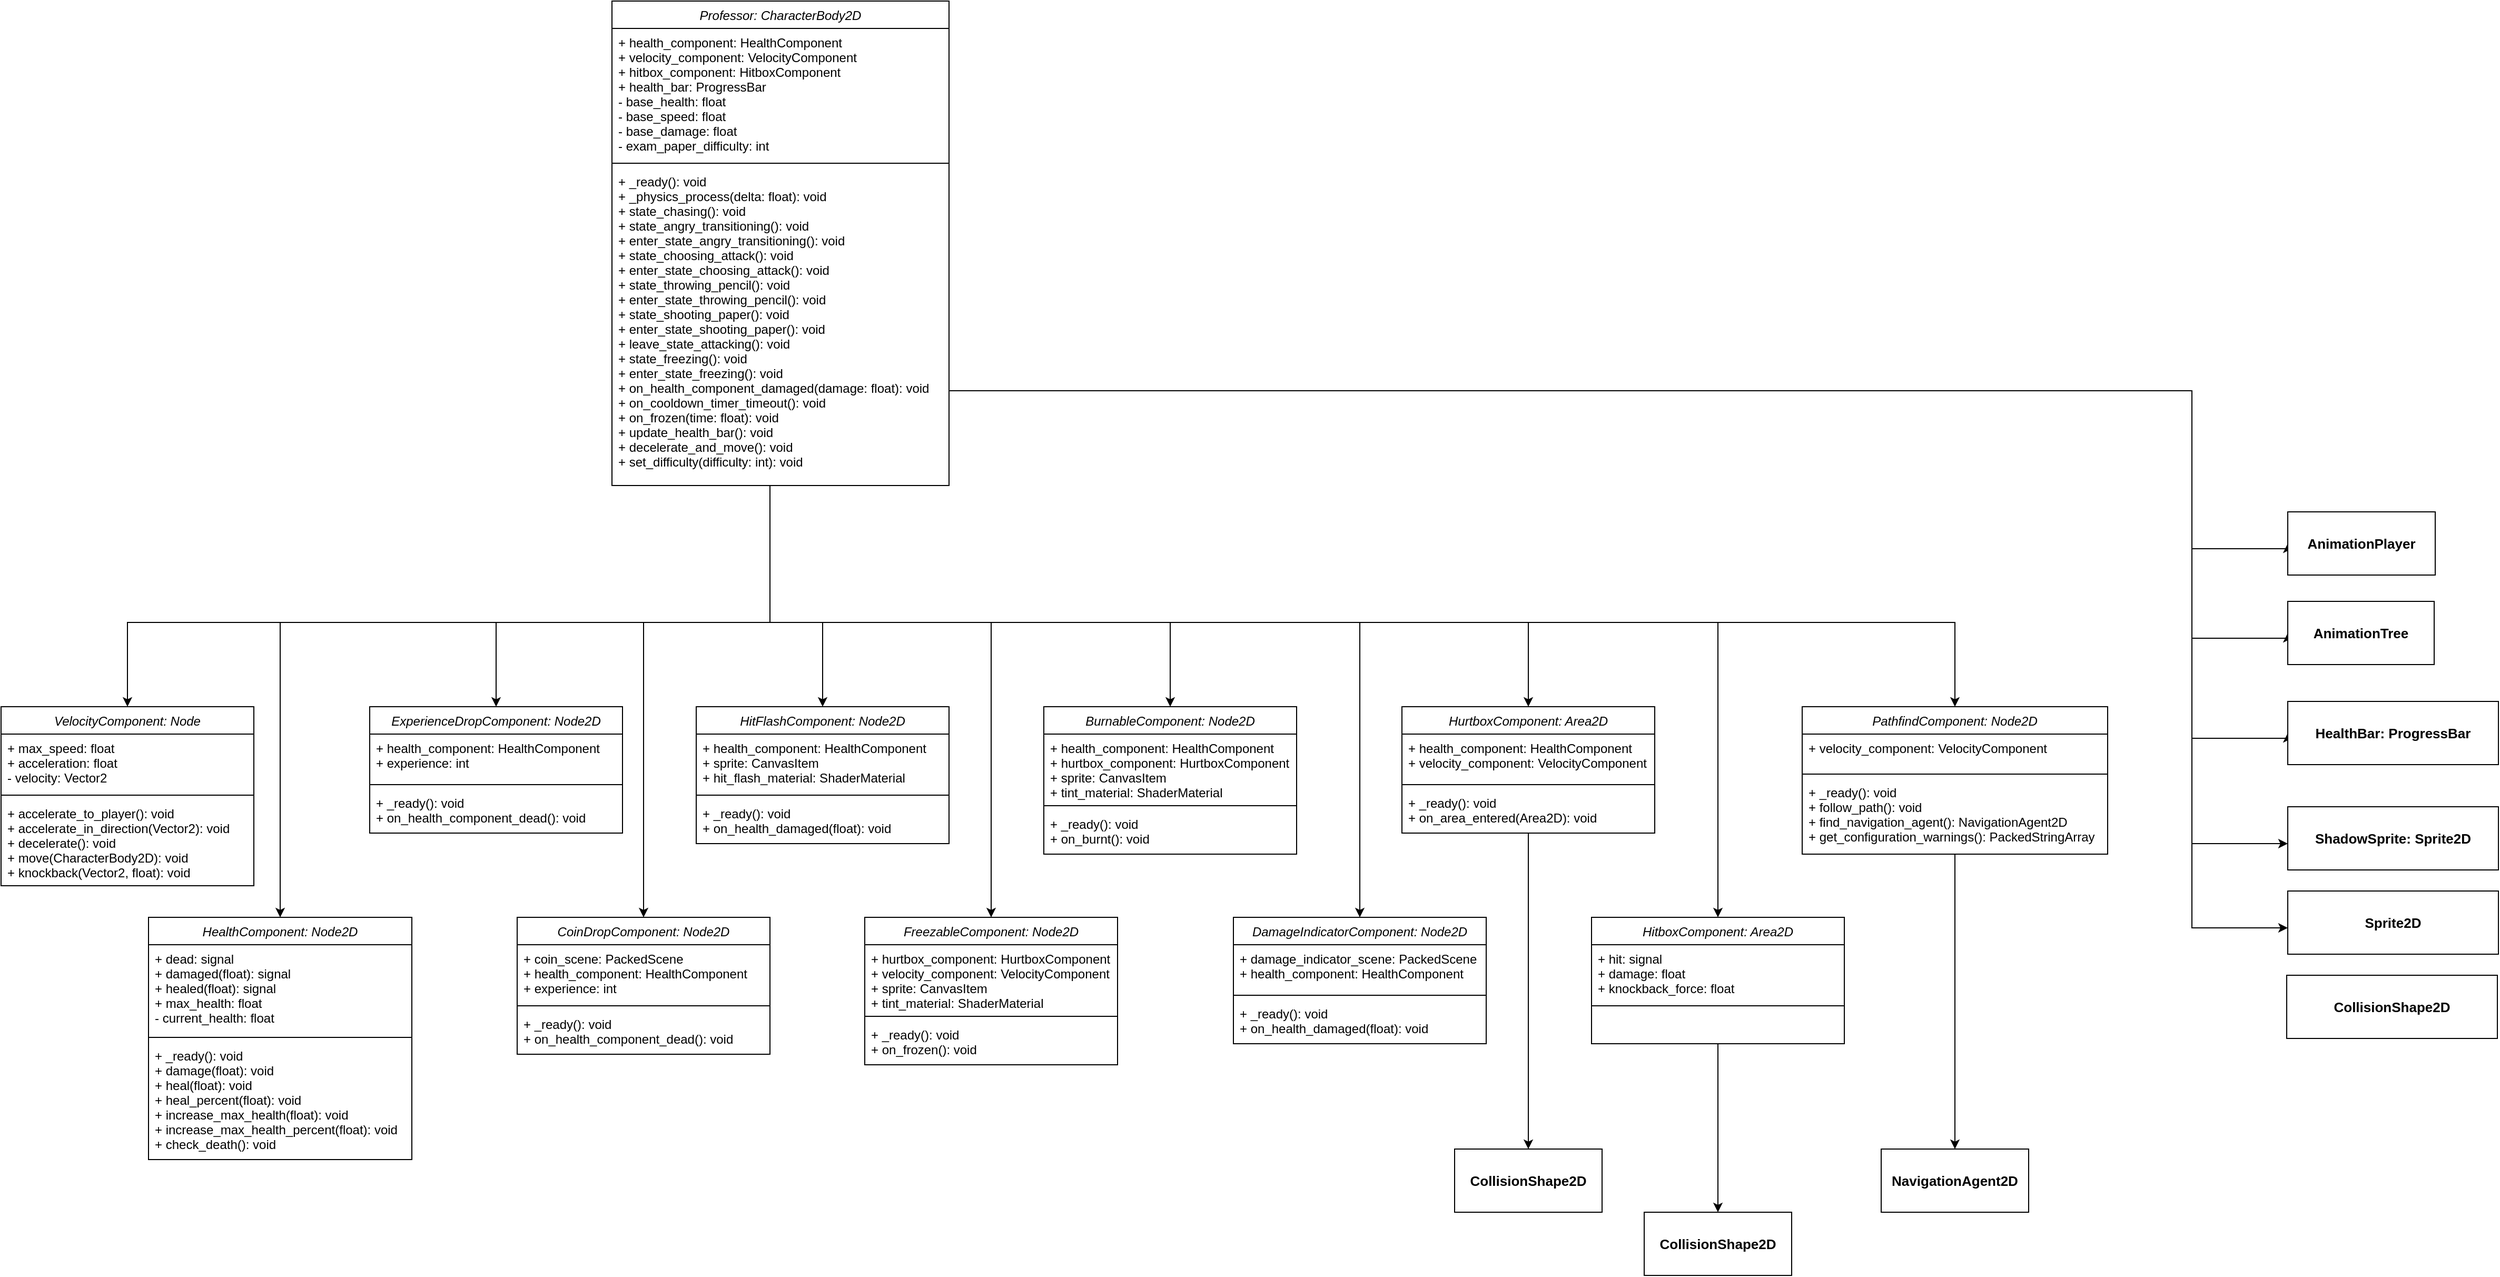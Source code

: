 <mxfile version="21.6.5" type="device">
  <diagram id="C5RBs43oDa-KdzZeNtuy" name="Page-1">
    <mxGraphModel dx="3695" dy="1500" grid="1" gridSize="10" guides="1" tooltips="1" connect="1" arrows="1" fold="1" page="1" pageScale="1" pageWidth="827" pageHeight="1169" math="0" shadow="0">
      <root>
        <mxCell id="WIyWlLk6GJQsqaUBKTNV-0" />
        <mxCell id="WIyWlLk6GJQsqaUBKTNV-1" parent="WIyWlLk6GJQsqaUBKTNV-0" />
        <mxCell id="nLO9X-y7PH8CgJkoStWJ-20" value="Professor: CharacterBody2D" style="swimlane;fontStyle=2;align=center;verticalAlign=top;childLayout=stackLayout;horizontal=1;startSize=26;horizontalStack=0;resizeParent=1;resizeLast=0;collapsible=1;marginBottom=0;rounded=0;shadow=0;strokeWidth=1;" vertex="1" parent="WIyWlLk6GJQsqaUBKTNV-1">
          <mxGeometry x="160" y="970" width="320" height="460" as="geometry">
            <mxRectangle x="230" y="130" width="160" height="26" as="alternateBounds" />
          </mxGeometry>
        </mxCell>
        <mxCell id="nLO9X-y7PH8CgJkoStWJ-21" value="+ health_component: HealthComponent&#xa;+ velocity_component: VelocityComponent&#xa;+ hitbox_component: HitboxComponent&#xa;+ health_bar: ProgressBar&#xa;- base_health: float&#xa;- base_speed: float&#xa;- base_damage: float&#xa;- exam_paper_difficulty: int" style="text;align=left;verticalAlign=top;spacingLeft=4;spacingRight=4;overflow=hidden;rotatable=0;points=[[0,0.5],[1,0.5]];portConstraint=eastwest;" vertex="1" parent="nLO9X-y7PH8CgJkoStWJ-20">
          <mxGeometry y="26" width="320" height="124" as="geometry" />
        </mxCell>
        <mxCell id="nLO9X-y7PH8CgJkoStWJ-22" value="" style="line;html=1;strokeWidth=1;align=left;verticalAlign=middle;spacingTop=-1;spacingLeft=3;spacingRight=3;rotatable=0;labelPosition=right;points=[];portConstraint=eastwest;" vertex="1" parent="nLO9X-y7PH8CgJkoStWJ-20">
          <mxGeometry y="150" width="320" height="8" as="geometry" />
        </mxCell>
        <mxCell id="nLO9X-y7PH8CgJkoStWJ-23" value="+ _ready(): void&#xa;+ _physics_process(delta: float): void&#xa;+ state_chasing(): void&#xa;+ state_angry_transitioning(): void&#xa;+ enter_state_angry_transitioning(): void&#xa;+ state_choosing_attack(): void&#xa;+ enter_state_choosing_attack(): void&#xa;+ state_throwing_pencil(): void&#xa;+ enter_state_throwing_pencil(): void&#xa;+ state_shooting_paper(): void&#xa;+ enter_state_shooting_paper(): void&#xa;+ leave_state_attacking(): void&#xa;+ state_freezing(): void&#xa;+ enter_state_freezing(): void&#xa;+ on_health_component_damaged(damage: float): void&#xa;+ on_cooldown_timer_timeout(): void&#xa;+ on_frozen(time: float): void&#xa;+ update_health_bar(): void&#xa;+ decelerate_and_move(): void&#xa;+ set_difficulty(difficulty: int): void" style="text;align=left;verticalAlign=top;spacingLeft=4;spacingRight=4;overflow=hidden;rotatable=0;points=[[0,0.5],[1,0.5]];portConstraint=eastwest;" vertex="1" parent="nLO9X-y7PH8CgJkoStWJ-20">
          <mxGeometry y="158" width="320" height="292" as="geometry" />
        </mxCell>
        <mxCell id="iYNlj8gmq-6oQYh_tgKt-25" style="edgeStyle=orthogonalEdgeStyle;rounded=0;orthogonalLoop=1;jettySize=auto;html=1;entryX=0;entryY=0.5;entryDx=0;entryDy=0;" parent="WIyWlLk6GJQsqaUBKTNV-1" target="iYNlj8gmq-6oQYh_tgKt-11" edge="1">
          <mxGeometry relative="1" as="geometry">
            <Array as="points">
              <mxPoint x="1660" y="1340" />
              <mxPoint x="1660" y="1490" />
              <mxPoint x="1751" y="1490" />
            </Array>
            <mxPoint x="480" y="1340" as="sourcePoint" />
          </mxGeometry>
        </mxCell>
        <mxCell id="iYNlj8gmq-6oQYh_tgKt-35" style="edgeStyle=orthogonalEdgeStyle;rounded=0;orthogonalLoop=1;jettySize=auto;html=1;entryX=0;entryY=0.5;entryDx=0;entryDy=0;" parent="WIyWlLk6GJQsqaUBKTNV-1" target="iYNlj8gmq-6oQYh_tgKt-19" edge="1">
          <mxGeometry relative="1" as="geometry">
            <Array as="points">
              <mxPoint x="1660" y="1340" />
              <mxPoint x="1660" y="1575" />
              <mxPoint x="1751" y="1575" />
            </Array>
            <mxPoint x="480" y="1340" as="sourcePoint" />
          </mxGeometry>
        </mxCell>
        <mxCell id="iYNlj8gmq-6oQYh_tgKt-36" style="edgeStyle=orthogonalEdgeStyle;rounded=0;orthogonalLoop=1;jettySize=auto;html=1;entryX=0;entryY=0.5;entryDx=0;entryDy=0;" parent="WIyWlLk6GJQsqaUBKTNV-1" target="iYNlj8gmq-6oQYh_tgKt-20" edge="1">
          <mxGeometry relative="1" as="geometry">
            <Array as="points">
              <mxPoint x="1660" y="1340" />
              <mxPoint x="1660" y="1670" />
              <mxPoint x="1751" y="1670" />
            </Array>
            <mxPoint x="480" y="1340" as="sourcePoint" />
          </mxGeometry>
        </mxCell>
        <mxCell id="iYNlj8gmq-6oQYh_tgKt-38" style="edgeStyle=orthogonalEdgeStyle;rounded=0;orthogonalLoop=1;jettySize=auto;html=1;" parent="WIyWlLk6GJQsqaUBKTNV-1" target="iYNlj8gmq-6oQYh_tgKt-22" edge="1">
          <mxGeometry relative="1" as="geometry">
            <Array as="points">
              <mxPoint x="1660" y="1340" />
              <mxPoint x="1660" y="1850" />
            </Array>
            <mxPoint x="480" y="1340" as="sourcePoint" />
          </mxGeometry>
        </mxCell>
        <mxCell id="iYNlj8gmq-6oQYh_tgKt-39" style="edgeStyle=orthogonalEdgeStyle;rounded=0;orthogonalLoop=1;jettySize=auto;html=1;" parent="WIyWlLk6GJQsqaUBKTNV-1" target="iYNlj8gmq-6oQYh_tgKt-21" edge="1">
          <mxGeometry relative="1" as="geometry">
            <Array as="points">
              <mxPoint x="1660" y="1340" />
              <mxPoint x="1660" y="1770" />
            </Array>
            <mxPoint x="480" y="1340" as="sourcePoint" />
          </mxGeometry>
        </mxCell>
        <mxCell id="iYNlj8gmq-6oQYh_tgKt-77" style="edgeStyle=orthogonalEdgeStyle;rounded=0;orthogonalLoop=1;jettySize=auto;html=1;entryX=0.5;entryY=0;entryDx=0;entryDy=0;" parent="WIyWlLk6GJQsqaUBKTNV-1" target="iYNlj8gmq-6oQYh_tgKt-40" edge="1">
          <mxGeometry relative="1" as="geometry">
            <Array as="points">
              <mxPoint x="310" y="1560" />
              <mxPoint x="-300" y="1560" />
            </Array>
            <mxPoint x="310" y="1430" as="sourcePoint" />
          </mxGeometry>
        </mxCell>
        <mxCell id="iYNlj8gmq-6oQYh_tgKt-78" style="edgeStyle=orthogonalEdgeStyle;rounded=0;orthogonalLoop=1;jettySize=auto;html=1;entryX=0.5;entryY=0;entryDx=0;entryDy=0;" parent="WIyWlLk6GJQsqaUBKTNV-1" target="iYNlj8gmq-6oQYh_tgKt-52" edge="1">
          <mxGeometry relative="1" as="geometry">
            <Array as="points">
              <mxPoint x="310" y="1560" />
              <mxPoint x="50" y="1560" />
            </Array>
            <mxPoint x="310" y="1430" as="sourcePoint" />
          </mxGeometry>
        </mxCell>
        <mxCell id="iYNlj8gmq-6oQYh_tgKt-79" style="edgeStyle=orthogonalEdgeStyle;rounded=0;orthogonalLoop=1;jettySize=auto;html=1;entryX=0.5;entryY=0;entryDx=0;entryDy=0;" parent="WIyWlLk6GJQsqaUBKTNV-1" target="iYNlj8gmq-6oQYh_tgKt-60" edge="1">
          <mxGeometry relative="1" as="geometry">
            <Array as="points">
              <mxPoint x="310" y="1560" />
              <mxPoint x="360" y="1560" />
            </Array>
            <mxPoint x="310" y="1430" as="sourcePoint" />
          </mxGeometry>
        </mxCell>
        <mxCell id="iYNlj8gmq-6oQYh_tgKt-80" style="edgeStyle=orthogonalEdgeStyle;rounded=0;orthogonalLoop=1;jettySize=auto;html=1;entryX=0.5;entryY=0;entryDx=0;entryDy=0;" parent="WIyWlLk6GJQsqaUBKTNV-1" target="iYNlj8gmq-6oQYh_tgKt-68" edge="1">
          <mxGeometry relative="1" as="geometry">
            <Array as="points">
              <mxPoint x="310" y="1560" />
              <mxPoint x="1030" y="1560" />
            </Array>
            <mxPoint x="310" y="1430" as="sourcePoint" />
          </mxGeometry>
        </mxCell>
        <mxCell id="iYNlj8gmq-6oQYh_tgKt-81" style="edgeStyle=orthogonalEdgeStyle;rounded=0;orthogonalLoop=1;jettySize=auto;html=1;entryX=0.5;entryY=0;entryDx=0;entryDy=0;" parent="WIyWlLk6GJQsqaUBKTNV-1" target="iYNlj8gmq-6oQYh_tgKt-44" edge="1">
          <mxGeometry relative="1" as="geometry">
            <Array as="points">
              <mxPoint x="310" y="1560" />
              <mxPoint x="-155" y="1560" />
            </Array>
            <mxPoint x="310" y="1430" as="sourcePoint" />
          </mxGeometry>
        </mxCell>
        <mxCell id="iYNlj8gmq-6oQYh_tgKt-82" style="edgeStyle=orthogonalEdgeStyle;rounded=0;orthogonalLoop=1;jettySize=auto;html=1;entryX=0.5;entryY=0;entryDx=0;entryDy=0;" parent="WIyWlLk6GJQsqaUBKTNV-1" target="iYNlj8gmq-6oQYh_tgKt-56" edge="1">
          <mxGeometry relative="1" as="geometry">
            <Array as="points">
              <mxPoint x="310" y="1560" />
              <mxPoint x="190" y="1560" />
            </Array>
            <mxPoint x="310" y="1430" as="sourcePoint" />
          </mxGeometry>
        </mxCell>
        <mxCell id="iYNlj8gmq-6oQYh_tgKt-83" style="edgeStyle=orthogonalEdgeStyle;rounded=0;orthogonalLoop=1;jettySize=auto;html=1;entryX=0.5;entryY=0;entryDx=0;entryDy=0;" parent="WIyWlLk6GJQsqaUBKTNV-1" target="iYNlj8gmq-6oQYh_tgKt-64" edge="1">
          <mxGeometry relative="1" as="geometry">
            <Array as="points">
              <mxPoint x="310" y="1560" />
              <mxPoint x="870" y="1560" />
            </Array>
            <mxPoint x="310" y="1430" as="sourcePoint" />
          </mxGeometry>
        </mxCell>
        <mxCell id="iYNlj8gmq-6oQYh_tgKt-84" style="edgeStyle=orthogonalEdgeStyle;rounded=0;orthogonalLoop=1;jettySize=auto;html=1;entryX=0.5;entryY=0;entryDx=0;entryDy=0;" parent="WIyWlLk6GJQsqaUBKTNV-1" target="iYNlj8gmq-6oQYh_tgKt-72" edge="1">
          <mxGeometry relative="1" as="geometry">
            <Array as="points">
              <mxPoint x="310" y="1560" />
              <mxPoint x="1210" y="1560" />
            </Array>
            <mxPoint x="310" y="1430" as="sourcePoint" />
          </mxGeometry>
        </mxCell>
        <mxCell id="nLO9X-y7PH8CgJkoStWJ-11" style="edgeStyle=orthogonalEdgeStyle;rounded=0;orthogonalLoop=1;jettySize=auto;html=1;entryX=0.5;entryY=0;entryDx=0;entryDy=0;" edge="1" parent="WIyWlLk6GJQsqaUBKTNV-1" target="nLO9X-y7PH8CgJkoStWJ-7">
          <mxGeometry relative="1" as="geometry">
            <mxPoint x="310" y="1430" as="sourcePoint" />
            <Array as="points">
              <mxPoint x="310" y="1560" />
              <mxPoint x="690" y="1560" />
            </Array>
          </mxGeometry>
        </mxCell>
        <mxCell id="nLO9X-y7PH8CgJkoStWJ-12" style="edgeStyle=orthogonalEdgeStyle;rounded=0;orthogonalLoop=1;jettySize=auto;html=1;entryX=0.5;entryY=0;entryDx=0;entryDy=0;" edge="1" parent="WIyWlLk6GJQsqaUBKTNV-1" target="nLO9X-y7PH8CgJkoStWJ-3">
          <mxGeometry relative="1" as="geometry">
            <mxPoint x="310" y="1430" as="sourcePoint" />
            <Array as="points">
              <mxPoint x="310" y="1560" />
              <mxPoint x="520" y="1560" />
            </Array>
          </mxGeometry>
        </mxCell>
        <mxCell id="nLO9X-y7PH8CgJkoStWJ-17" style="edgeStyle=orthogonalEdgeStyle;rounded=0;orthogonalLoop=1;jettySize=auto;html=1;" edge="1" parent="WIyWlLk6GJQsqaUBKTNV-1" target="nLO9X-y7PH8CgJkoStWJ-13">
          <mxGeometry relative="1" as="geometry">
            <mxPoint x="310" y="1430" as="sourcePoint" />
            <Array as="points">
              <mxPoint x="310" y="1560" />
              <mxPoint x="1435" y="1560" />
            </Array>
          </mxGeometry>
        </mxCell>
        <mxCell id="iYNlj8gmq-6oQYh_tgKt-11" value="&lt;font style=&quot;font-size: 13px;&quot;&gt;&lt;b style=&quot;font-style: normal;&quot;&gt;AnimationPlayer&lt;/b&gt;&lt;/font&gt;" style="whiteSpace=wrap;html=1;verticalAlign=middle;fontStyle=2;startSize=26;rounded=0;shadow=0;strokeWidth=1;" parent="WIyWlLk6GJQsqaUBKTNV-1" vertex="1">
          <mxGeometry x="1751" y="1455" width="140" height="60" as="geometry" />
        </mxCell>
        <mxCell id="iYNlj8gmq-6oQYh_tgKt-19" value="&lt;font style=&quot;font-size: 13px;&quot;&gt;&lt;b style=&quot;font-style: normal;&quot;&gt;AnimationTree&lt;br&gt;&lt;/b&gt;&lt;/font&gt;" style="whiteSpace=wrap;html=1;verticalAlign=middle;fontStyle=2;startSize=26;rounded=0;shadow=0;strokeWidth=1;" parent="WIyWlLk6GJQsqaUBKTNV-1" vertex="1">
          <mxGeometry x="1751" y="1540" width="139" height="60" as="geometry" />
        </mxCell>
        <mxCell id="iYNlj8gmq-6oQYh_tgKt-20" value="&lt;font style=&quot;font-size: 13px;&quot;&gt;&lt;b style=&quot;border-color: var(--border-color); font-style: normal;&quot;&gt;HealthBar: ProgressBar&lt;/b&gt;&lt;b style=&quot;font-style: normal;&quot;&gt;&lt;br&gt;&lt;/b&gt;&lt;/font&gt;" style="whiteSpace=wrap;html=1;verticalAlign=middle;fontStyle=2;startSize=26;rounded=0;shadow=0;strokeWidth=1;" parent="WIyWlLk6GJQsqaUBKTNV-1" vertex="1">
          <mxGeometry x="1751" y="1635" width="200" height="60" as="geometry" />
        </mxCell>
        <mxCell id="iYNlj8gmq-6oQYh_tgKt-21" value="&lt;font style=&quot;font-size: 13px;&quot;&gt;&lt;b style=&quot;border-color: var(--border-color); font-style: normal;&quot;&gt;ShadowSprite: Sprite2D&lt;/b&gt;&lt;b style=&quot;font-style: normal;&quot;&gt;&lt;br&gt;&lt;/b&gt;&lt;/font&gt;" style="whiteSpace=wrap;html=1;verticalAlign=middle;fontStyle=2;startSize=26;rounded=0;shadow=0;strokeWidth=1;" parent="WIyWlLk6GJQsqaUBKTNV-1" vertex="1">
          <mxGeometry x="1751" y="1735" width="200" height="60" as="geometry" />
        </mxCell>
        <mxCell id="iYNlj8gmq-6oQYh_tgKt-22" value="&lt;font style=&quot;font-size: 13px;&quot;&gt;&lt;b style=&quot;border-color: var(--border-color); font-style: normal;&quot;&gt;Sprite2D&lt;/b&gt;&lt;b style=&quot;font-style: normal;&quot;&gt;&lt;br&gt;&lt;/b&gt;&lt;/font&gt;" style="whiteSpace=wrap;html=1;verticalAlign=middle;fontStyle=2;startSize=26;rounded=0;shadow=0;strokeWidth=1;" parent="WIyWlLk6GJQsqaUBKTNV-1" vertex="1">
          <mxGeometry x="1751" y="1815" width="200" height="60" as="geometry" />
        </mxCell>
        <mxCell id="iYNlj8gmq-6oQYh_tgKt-40" value="VelocityComponent: Node" style="swimlane;fontStyle=2;align=center;verticalAlign=top;childLayout=stackLayout;horizontal=1;startSize=26;horizontalStack=0;resizeParent=1;resizeLast=0;collapsible=1;marginBottom=0;rounded=0;shadow=0;strokeWidth=1;" parent="WIyWlLk6GJQsqaUBKTNV-1" vertex="1">
          <mxGeometry x="-420" y="1640" width="240" height="170" as="geometry">
            <mxRectangle x="-1630" y="690" width="160" height="26" as="alternateBounds" />
          </mxGeometry>
        </mxCell>
        <mxCell id="iYNlj8gmq-6oQYh_tgKt-41" value="+ max_speed: float&#xa;+ acceleration: float&#xa;- velocity: Vector2" style="text;align=left;verticalAlign=top;spacingLeft=4;spacingRight=4;overflow=hidden;rotatable=0;points=[[0,0.5],[1,0.5]];portConstraint=eastwest;" parent="iYNlj8gmq-6oQYh_tgKt-40" vertex="1">
          <mxGeometry y="26" width="240" height="54" as="geometry" />
        </mxCell>
        <mxCell id="iYNlj8gmq-6oQYh_tgKt-42" value="" style="line;html=1;strokeWidth=1;align=left;verticalAlign=middle;spacingTop=-1;spacingLeft=3;spacingRight=3;rotatable=0;labelPosition=right;points=[];portConstraint=eastwest;" parent="iYNlj8gmq-6oQYh_tgKt-40" vertex="1">
          <mxGeometry y="80" width="240" height="8" as="geometry" />
        </mxCell>
        <mxCell id="iYNlj8gmq-6oQYh_tgKt-43" value="+ accelerate_to_player(): void&#xa;+ accelerate_in_direction(Vector2): void&#xa;+ decelerate(): void&#xa;+ move(CharacterBody2D): void&#xa;+ knockback(Vector2, float): void" style="text;align=left;verticalAlign=top;spacingLeft=4;spacingRight=4;overflow=hidden;rotatable=0;points=[[0,0.5],[1,0.5]];portConstraint=eastwest;" parent="iYNlj8gmq-6oQYh_tgKt-40" vertex="1">
          <mxGeometry y="88" width="240" height="82" as="geometry" />
        </mxCell>
        <mxCell id="iYNlj8gmq-6oQYh_tgKt-44" value="HealthComponent: Node2D" style="swimlane;fontStyle=2;align=center;verticalAlign=top;childLayout=stackLayout;horizontal=1;startSize=26;horizontalStack=0;resizeParent=1;resizeLast=0;collapsible=1;marginBottom=0;rounded=0;shadow=0;strokeWidth=1;" parent="WIyWlLk6GJQsqaUBKTNV-1" vertex="1">
          <mxGeometry x="-280" y="1840" width="250" height="230" as="geometry">
            <mxRectangle x="-1630" y="690" width="160" height="26" as="alternateBounds" />
          </mxGeometry>
        </mxCell>
        <mxCell id="iYNlj8gmq-6oQYh_tgKt-45" value="+ dead: signal&#xa;+ damaged(float): signal&#xa;+ healed(float): signal&#xa;+ max_health: float&#xa;- current_health: float" style="text;align=left;verticalAlign=top;spacingLeft=4;spacingRight=4;overflow=hidden;rotatable=0;points=[[0,0.5],[1,0.5]];portConstraint=eastwest;" parent="iYNlj8gmq-6oQYh_tgKt-44" vertex="1">
          <mxGeometry y="26" width="250" height="84" as="geometry" />
        </mxCell>
        <mxCell id="iYNlj8gmq-6oQYh_tgKt-46" value="" style="line;html=1;strokeWidth=1;align=left;verticalAlign=middle;spacingTop=-1;spacingLeft=3;spacingRight=3;rotatable=0;labelPosition=right;points=[];portConstraint=eastwest;" parent="iYNlj8gmq-6oQYh_tgKt-44" vertex="1">
          <mxGeometry y="110" width="250" height="8" as="geometry" />
        </mxCell>
        <mxCell id="iYNlj8gmq-6oQYh_tgKt-47" value="+ _ready(): void&#xa;+ damage(float): void&#xa;+ heal(float): void&#xa;+ heal_percent(float): void&#xa;+ increase_max_health(float): void&#xa;+ increase_max_health_percent(float): void&#xa;+ check_death(): void" style="text;align=left;verticalAlign=top;spacingLeft=4;spacingRight=4;overflow=hidden;rotatable=0;points=[[0,0.5],[1,0.5]];portConstraint=eastwest;" parent="iYNlj8gmq-6oQYh_tgKt-44" vertex="1">
          <mxGeometry y="118" width="250" height="112" as="geometry" />
        </mxCell>
        <mxCell id="iYNlj8gmq-6oQYh_tgKt-52" value="ExperienceDropComponent: Node2D" style="swimlane;fontStyle=2;align=center;verticalAlign=top;childLayout=stackLayout;horizontal=1;startSize=26;horizontalStack=0;resizeParent=1;resizeLast=0;collapsible=1;marginBottom=0;rounded=0;shadow=0;strokeWidth=1;" parent="WIyWlLk6GJQsqaUBKTNV-1" vertex="1">
          <mxGeometry x="-70" y="1640" width="240" height="120" as="geometry">
            <mxRectangle x="-1630" y="690" width="160" height="26" as="alternateBounds" />
          </mxGeometry>
        </mxCell>
        <mxCell id="iYNlj8gmq-6oQYh_tgKt-53" value="+ health_component: HealthComponent&#xa;+ experience: int" style="text;align=left;verticalAlign=top;spacingLeft=4;spacingRight=4;overflow=hidden;rotatable=0;points=[[0,0.5],[1,0.5]];portConstraint=eastwest;" parent="iYNlj8gmq-6oQYh_tgKt-52" vertex="1">
          <mxGeometry y="26" width="240" height="44" as="geometry" />
        </mxCell>
        <mxCell id="iYNlj8gmq-6oQYh_tgKt-54" value="" style="line;html=1;strokeWidth=1;align=left;verticalAlign=middle;spacingTop=-1;spacingLeft=3;spacingRight=3;rotatable=0;labelPosition=right;points=[];portConstraint=eastwest;" parent="iYNlj8gmq-6oQYh_tgKt-52" vertex="1">
          <mxGeometry y="70" width="240" height="8" as="geometry" />
        </mxCell>
        <mxCell id="iYNlj8gmq-6oQYh_tgKt-55" value="+ _ready(): void&#xa;+ on_health_component_dead(): void" style="text;align=left;verticalAlign=top;spacingLeft=4;spacingRight=4;overflow=hidden;rotatable=0;points=[[0,0.5],[1,0.5]];portConstraint=eastwest;" parent="iYNlj8gmq-6oQYh_tgKt-52" vertex="1">
          <mxGeometry y="78" width="240" height="42" as="geometry" />
        </mxCell>
        <mxCell id="iYNlj8gmq-6oQYh_tgKt-56" value="CoinDropComponent: Node2D" style="swimlane;fontStyle=2;align=center;verticalAlign=top;childLayout=stackLayout;horizontal=1;startSize=26;horizontalStack=0;resizeParent=1;resizeLast=0;collapsible=1;marginBottom=0;rounded=0;shadow=0;strokeWidth=1;" parent="WIyWlLk6GJQsqaUBKTNV-1" vertex="1">
          <mxGeometry x="70" y="1840" width="240" height="130" as="geometry">
            <mxRectangle x="-1630" y="690" width="160" height="26" as="alternateBounds" />
          </mxGeometry>
        </mxCell>
        <mxCell id="iYNlj8gmq-6oQYh_tgKt-57" value="+ coin_scene: PackedScene&#xa;+ health_component: HealthComponent&#xa;+ experience: int" style="text;align=left;verticalAlign=top;spacingLeft=4;spacingRight=4;overflow=hidden;rotatable=0;points=[[0,0.5],[1,0.5]];portConstraint=eastwest;" parent="iYNlj8gmq-6oQYh_tgKt-56" vertex="1">
          <mxGeometry y="26" width="240" height="54" as="geometry" />
        </mxCell>
        <mxCell id="iYNlj8gmq-6oQYh_tgKt-58" value="" style="line;html=1;strokeWidth=1;align=left;verticalAlign=middle;spacingTop=-1;spacingLeft=3;spacingRight=3;rotatable=0;labelPosition=right;points=[];portConstraint=eastwest;" parent="iYNlj8gmq-6oQYh_tgKt-56" vertex="1">
          <mxGeometry y="80" width="240" height="8" as="geometry" />
        </mxCell>
        <mxCell id="iYNlj8gmq-6oQYh_tgKt-59" value="+ _ready(): void&#xa;+ on_health_component_dead(): void" style="text;align=left;verticalAlign=top;spacingLeft=4;spacingRight=4;overflow=hidden;rotatable=0;points=[[0,0.5],[1,0.5]];portConstraint=eastwest;" parent="iYNlj8gmq-6oQYh_tgKt-56" vertex="1">
          <mxGeometry y="88" width="240" height="42" as="geometry" />
        </mxCell>
        <mxCell id="iYNlj8gmq-6oQYh_tgKt-60" value="HitFlashComponent: Node2D" style="swimlane;fontStyle=2;align=center;verticalAlign=top;childLayout=stackLayout;horizontal=1;startSize=26;horizontalStack=0;resizeParent=1;resizeLast=0;collapsible=1;marginBottom=0;rounded=0;shadow=0;strokeWidth=1;" parent="WIyWlLk6GJQsqaUBKTNV-1" vertex="1">
          <mxGeometry x="240" y="1640" width="240" height="130" as="geometry">
            <mxRectangle x="-1630" y="690" width="160" height="26" as="alternateBounds" />
          </mxGeometry>
        </mxCell>
        <mxCell id="iYNlj8gmq-6oQYh_tgKt-61" value="+ health_component: HealthComponent&#xa;+ sprite: CanvasItem&#xa;+ hit_flash_material: ShaderMaterial" style="text;align=left;verticalAlign=top;spacingLeft=4;spacingRight=4;overflow=hidden;rotatable=0;points=[[0,0.5],[1,0.5]];portConstraint=eastwest;" parent="iYNlj8gmq-6oQYh_tgKt-60" vertex="1">
          <mxGeometry y="26" width="240" height="54" as="geometry" />
        </mxCell>
        <mxCell id="iYNlj8gmq-6oQYh_tgKt-62" value="" style="line;html=1;strokeWidth=1;align=left;verticalAlign=middle;spacingTop=-1;spacingLeft=3;spacingRight=3;rotatable=0;labelPosition=right;points=[];portConstraint=eastwest;" parent="iYNlj8gmq-6oQYh_tgKt-60" vertex="1">
          <mxGeometry y="80" width="240" height="8" as="geometry" />
        </mxCell>
        <mxCell id="iYNlj8gmq-6oQYh_tgKt-63" value="+ _ready(): void&#xa;+ on_health_damaged(float): void" style="text;align=left;verticalAlign=top;spacingLeft=4;spacingRight=4;overflow=hidden;rotatable=0;points=[[0,0.5],[1,0.5]];portConstraint=eastwest;" parent="iYNlj8gmq-6oQYh_tgKt-60" vertex="1">
          <mxGeometry y="88" width="240" height="42" as="geometry" />
        </mxCell>
        <mxCell id="iYNlj8gmq-6oQYh_tgKt-64" value="DamageIndicatorComponent: Node2D" style="swimlane;fontStyle=2;align=center;verticalAlign=top;childLayout=stackLayout;horizontal=1;startSize=26;horizontalStack=0;resizeParent=1;resizeLast=0;collapsible=1;marginBottom=0;rounded=0;shadow=0;strokeWidth=1;" parent="WIyWlLk6GJQsqaUBKTNV-1" vertex="1">
          <mxGeometry x="750" y="1840" width="240" height="120" as="geometry">
            <mxRectangle x="-1630" y="690" width="160" height="26" as="alternateBounds" />
          </mxGeometry>
        </mxCell>
        <mxCell id="iYNlj8gmq-6oQYh_tgKt-65" value="+ damage_indicator_scene: PackedScene&#xa;+ health_component: HealthComponent&#xa;" style="text;align=left;verticalAlign=top;spacingLeft=4;spacingRight=4;overflow=hidden;rotatable=0;points=[[0,0.5],[1,0.5]];portConstraint=eastwest;" parent="iYNlj8gmq-6oQYh_tgKt-64" vertex="1">
          <mxGeometry y="26" width="240" height="44" as="geometry" />
        </mxCell>
        <mxCell id="iYNlj8gmq-6oQYh_tgKt-66" value="" style="line;html=1;strokeWidth=1;align=left;verticalAlign=middle;spacingTop=-1;spacingLeft=3;spacingRight=3;rotatable=0;labelPosition=right;points=[];portConstraint=eastwest;" parent="iYNlj8gmq-6oQYh_tgKt-64" vertex="1">
          <mxGeometry y="70" width="240" height="8" as="geometry" />
        </mxCell>
        <mxCell id="iYNlj8gmq-6oQYh_tgKt-67" value="+ _ready(): void&#xa;+ on_health_damaged(float): void" style="text;align=left;verticalAlign=top;spacingLeft=4;spacingRight=4;overflow=hidden;rotatable=0;points=[[0,0.5],[1,0.5]];portConstraint=eastwest;" parent="iYNlj8gmq-6oQYh_tgKt-64" vertex="1">
          <mxGeometry y="78" width="240" height="42" as="geometry" />
        </mxCell>
        <mxCell id="iYNlj8gmq-6oQYh_tgKt-89" style="edgeStyle=orthogonalEdgeStyle;rounded=0;orthogonalLoop=1;jettySize=auto;html=1;entryX=0.5;entryY=0;entryDx=0;entryDy=0;" parent="WIyWlLk6GJQsqaUBKTNV-1" source="iYNlj8gmq-6oQYh_tgKt-68" target="iYNlj8gmq-6oQYh_tgKt-86" edge="1">
          <mxGeometry relative="1" as="geometry" />
        </mxCell>
        <mxCell id="iYNlj8gmq-6oQYh_tgKt-68" value="HurtboxComponent: Area2D" style="swimlane;fontStyle=2;align=center;verticalAlign=top;childLayout=stackLayout;horizontal=1;startSize=26;horizontalStack=0;resizeParent=1;resizeLast=0;collapsible=1;marginBottom=0;rounded=0;shadow=0;strokeWidth=1;" parent="WIyWlLk6GJQsqaUBKTNV-1" vertex="1">
          <mxGeometry x="910" y="1640" width="240" height="120" as="geometry">
            <mxRectangle x="-1630" y="690" width="160" height="26" as="alternateBounds" />
          </mxGeometry>
        </mxCell>
        <mxCell id="iYNlj8gmq-6oQYh_tgKt-69" value="+ health_component: HealthComponent&#xa;+ velocity_component: VelocityComponent" style="text;align=left;verticalAlign=top;spacingLeft=4;spacingRight=4;overflow=hidden;rotatable=0;points=[[0,0.5],[1,0.5]];portConstraint=eastwest;" parent="iYNlj8gmq-6oQYh_tgKt-68" vertex="1">
          <mxGeometry y="26" width="240" height="44" as="geometry" />
        </mxCell>
        <mxCell id="iYNlj8gmq-6oQYh_tgKt-70" value="" style="line;html=1;strokeWidth=1;align=left;verticalAlign=middle;spacingTop=-1;spacingLeft=3;spacingRight=3;rotatable=0;labelPosition=right;points=[];portConstraint=eastwest;" parent="iYNlj8gmq-6oQYh_tgKt-68" vertex="1">
          <mxGeometry y="70" width="240" height="8" as="geometry" />
        </mxCell>
        <mxCell id="iYNlj8gmq-6oQYh_tgKt-71" value="+ _ready(): void&#xa;+ on_area_entered(Area2D): void" style="text;align=left;verticalAlign=top;spacingLeft=4;spacingRight=4;overflow=hidden;rotatable=0;points=[[0,0.5],[1,0.5]];portConstraint=eastwest;" parent="iYNlj8gmq-6oQYh_tgKt-68" vertex="1">
          <mxGeometry y="78" width="240" height="42" as="geometry" />
        </mxCell>
        <mxCell id="iYNlj8gmq-6oQYh_tgKt-88" style="edgeStyle=orthogonalEdgeStyle;rounded=0;orthogonalLoop=1;jettySize=auto;html=1;entryX=0.5;entryY=0;entryDx=0;entryDy=0;" parent="WIyWlLk6GJQsqaUBKTNV-1" source="iYNlj8gmq-6oQYh_tgKt-72" target="iYNlj8gmq-6oQYh_tgKt-87" edge="1">
          <mxGeometry relative="1" as="geometry" />
        </mxCell>
        <mxCell id="iYNlj8gmq-6oQYh_tgKt-72" value="HitboxComponent: Area2D" style="swimlane;fontStyle=2;align=center;verticalAlign=top;childLayout=stackLayout;horizontal=1;startSize=26;horizontalStack=0;resizeParent=1;resizeLast=0;collapsible=1;marginBottom=0;rounded=0;shadow=0;strokeWidth=1;" parent="WIyWlLk6GJQsqaUBKTNV-1" vertex="1">
          <mxGeometry x="1090" y="1840" width="240" height="120" as="geometry">
            <mxRectangle x="-1630" y="690" width="160" height="26" as="alternateBounds" />
          </mxGeometry>
        </mxCell>
        <mxCell id="iYNlj8gmq-6oQYh_tgKt-73" value="+ hit: signal&#xa;+ damage: float&#xa;+ knockback_force: float" style="text;align=left;verticalAlign=top;spacingLeft=4;spacingRight=4;overflow=hidden;rotatable=0;points=[[0,0.5],[1,0.5]];portConstraint=eastwest;" parent="iYNlj8gmq-6oQYh_tgKt-72" vertex="1">
          <mxGeometry y="26" width="240" height="54" as="geometry" />
        </mxCell>
        <mxCell id="iYNlj8gmq-6oQYh_tgKt-74" value="" style="line;html=1;strokeWidth=1;align=left;verticalAlign=middle;spacingTop=-1;spacingLeft=3;spacingRight=3;rotatable=0;labelPosition=right;points=[];portConstraint=eastwest;" parent="iYNlj8gmq-6oQYh_tgKt-72" vertex="1">
          <mxGeometry y="80" width="240" height="8" as="geometry" />
        </mxCell>
        <mxCell id="iYNlj8gmq-6oQYh_tgKt-86" value="&lt;font style=&quot;font-size: 13px;&quot;&gt;&lt;b style=&quot;font-style: normal;&quot;&gt;CollisionShape2D&lt;br&gt;&lt;/b&gt;&lt;/font&gt;" style="whiteSpace=wrap;html=1;verticalAlign=middle;fontStyle=2;startSize=26;rounded=0;shadow=0;strokeWidth=1;" parent="WIyWlLk6GJQsqaUBKTNV-1" vertex="1">
          <mxGeometry x="960" y="2060" width="140" height="60" as="geometry" />
        </mxCell>
        <mxCell id="iYNlj8gmq-6oQYh_tgKt-87" value="&lt;font style=&quot;font-size: 13px;&quot;&gt;&lt;b style=&quot;font-style: normal;&quot;&gt;CollisionShape2D&lt;br&gt;&lt;/b&gt;&lt;/font&gt;" style="whiteSpace=wrap;html=1;verticalAlign=middle;fontStyle=2;startSize=26;rounded=0;shadow=0;strokeWidth=1;" parent="WIyWlLk6GJQsqaUBKTNV-1" vertex="1">
          <mxGeometry x="1140" y="2120" width="140" height="60" as="geometry" />
        </mxCell>
        <mxCell id="nLO9X-y7PH8CgJkoStWJ-0" value="&lt;font style=&quot;font-size: 13px;&quot;&gt;&lt;b style=&quot;font-style: normal;&quot;&gt;CollisionShape2D&lt;br&gt;&lt;/b&gt;&lt;/font&gt;" style="whiteSpace=wrap;html=1;verticalAlign=middle;fontStyle=2;startSize=26;rounded=0;shadow=0;strokeWidth=1;" vertex="1" parent="WIyWlLk6GJQsqaUBKTNV-1">
          <mxGeometry x="1750" y="1895" width="200" height="60" as="geometry" />
        </mxCell>
        <mxCell id="nLO9X-y7PH8CgJkoStWJ-3" value="FreezableComponent: Node2D" style="swimlane;fontStyle=2;align=center;verticalAlign=top;childLayout=stackLayout;horizontal=1;startSize=26;horizontalStack=0;resizeParent=1;resizeLast=0;collapsible=1;marginBottom=0;rounded=0;shadow=0;strokeWidth=1;" vertex="1" parent="WIyWlLk6GJQsqaUBKTNV-1">
          <mxGeometry x="400" y="1840" width="240" height="140" as="geometry">
            <mxRectangle x="-1630" y="690" width="160" height="26" as="alternateBounds" />
          </mxGeometry>
        </mxCell>
        <mxCell id="nLO9X-y7PH8CgJkoStWJ-4" value="+ hurtbox_component: HurtboxComponent&#xa;+ velocity_component: VelocityComponent&#xa;+ sprite: CanvasItem&#xa;+ tint_material: ShaderMaterial" style="text;align=left;verticalAlign=top;spacingLeft=4;spacingRight=4;overflow=hidden;rotatable=0;points=[[0,0.5],[1,0.5]];portConstraint=eastwest;" vertex="1" parent="nLO9X-y7PH8CgJkoStWJ-3">
          <mxGeometry y="26" width="240" height="64" as="geometry" />
        </mxCell>
        <mxCell id="nLO9X-y7PH8CgJkoStWJ-5" value="" style="line;html=1;strokeWidth=1;align=left;verticalAlign=middle;spacingTop=-1;spacingLeft=3;spacingRight=3;rotatable=0;labelPosition=right;points=[];portConstraint=eastwest;" vertex="1" parent="nLO9X-y7PH8CgJkoStWJ-3">
          <mxGeometry y="90" width="240" height="8" as="geometry" />
        </mxCell>
        <mxCell id="nLO9X-y7PH8CgJkoStWJ-6" value="+ _ready(): void&#xa;+ on_frozen(): void" style="text;align=left;verticalAlign=top;spacingLeft=4;spacingRight=4;overflow=hidden;rotatable=0;points=[[0,0.5],[1,0.5]];portConstraint=eastwest;" vertex="1" parent="nLO9X-y7PH8CgJkoStWJ-3">
          <mxGeometry y="98" width="240" height="42" as="geometry" />
        </mxCell>
        <mxCell id="nLO9X-y7PH8CgJkoStWJ-7" value="BurnableComponent: Node2D" style="swimlane;fontStyle=2;align=center;verticalAlign=top;childLayout=stackLayout;horizontal=1;startSize=26;horizontalStack=0;resizeParent=1;resizeLast=0;collapsible=1;marginBottom=0;rounded=0;shadow=0;strokeWidth=1;" vertex="1" parent="WIyWlLk6GJQsqaUBKTNV-1">
          <mxGeometry x="570" y="1640" width="240" height="140" as="geometry">
            <mxRectangle x="-1630" y="690" width="160" height="26" as="alternateBounds" />
          </mxGeometry>
        </mxCell>
        <mxCell id="nLO9X-y7PH8CgJkoStWJ-8" value="+ health_component: HealthComponent&#xa;+ hurtbox_component: HurtboxComponent&#xa;+ sprite: CanvasItem&#xa;+ tint_material: ShaderMaterial" style="text;align=left;verticalAlign=top;spacingLeft=4;spacingRight=4;overflow=hidden;rotatable=0;points=[[0,0.5],[1,0.5]];portConstraint=eastwest;" vertex="1" parent="nLO9X-y7PH8CgJkoStWJ-7">
          <mxGeometry y="26" width="240" height="64" as="geometry" />
        </mxCell>
        <mxCell id="nLO9X-y7PH8CgJkoStWJ-9" value="" style="line;html=1;strokeWidth=1;align=left;verticalAlign=middle;spacingTop=-1;spacingLeft=3;spacingRight=3;rotatable=0;labelPosition=right;points=[];portConstraint=eastwest;" vertex="1" parent="nLO9X-y7PH8CgJkoStWJ-7">
          <mxGeometry y="90" width="240" height="8" as="geometry" />
        </mxCell>
        <mxCell id="nLO9X-y7PH8CgJkoStWJ-10" value="+ _ready(): void&#xa;+ on_burnt(): void" style="text;align=left;verticalAlign=top;spacingLeft=4;spacingRight=4;overflow=hidden;rotatable=0;points=[[0,0.5],[1,0.5]];portConstraint=eastwest;" vertex="1" parent="nLO9X-y7PH8CgJkoStWJ-7">
          <mxGeometry y="98" width="240" height="42" as="geometry" />
        </mxCell>
        <mxCell id="nLO9X-y7PH8CgJkoStWJ-19" style="edgeStyle=orthogonalEdgeStyle;rounded=0;orthogonalLoop=1;jettySize=auto;html=1;" edge="1" parent="WIyWlLk6GJQsqaUBKTNV-1" source="nLO9X-y7PH8CgJkoStWJ-13" target="nLO9X-y7PH8CgJkoStWJ-18">
          <mxGeometry relative="1" as="geometry" />
        </mxCell>
        <mxCell id="nLO9X-y7PH8CgJkoStWJ-13" value="PathfindComponent: Node2D" style="swimlane;fontStyle=2;align=center;verticalAlign=top;childLayout=stackLayout;horizontal=1;startSize=26;horizontalStack=0;resizeParent=1;resizeLast=0;collapsible=1;marginBottom=0;rounded=0;shadow=0;strokeWidth=1;" vertex="1" parent="WIyWlLk6GJQsqaUBKTNV-1">
          <mxGeometry x="1290" y="1640" width="290" height="140" as="geometry">
            <mxRectangle x="-1630" y="690" width="160" height="26" as="alternateBounds" />
          </mxGeometry>
        </mxCell>
        <mxCell id="nLO9X-y7PH8CgJkoStWJ-14" value="+ velocity_component: VelocityComponent" style="text;align=left;verticalAlign=top;spacingLeft=4;spacingRight=4;overflow=hidden;rotatable=0;points=[[0,0.5],[1,0.5]];portConstraint=eastwest;" vertex="1" parent="nLO9X-y7PH8CgJkoStWJ-13">
          <mxGeometry y="26" width="290" height="34" as="geometry" />
        </mxCell>
        <mxCell id="nLO9X-y7PH8CgJkoStWJ-15" value="" style="line;html=1;strokeWidth=1;align=left;verticalAlign=middle;spacingTop=-1;spacingLeft=3;spacingRight=3;rotatable=0;labelPosition=right;points=[];portConstraint=eastwest;" vertex="1" parent="nLO9X-y7PH8CgJkoStWJ-13">
          <mxGeometry y="60" width="290" height="8" as="geometry" />
        </mxCell>
        <mxCell id="nLO9X-y7PH8CgJkoStWJ-16" value="+ _ready(): void&#xa;+ follow_path(): void&#xa;+ find_navigation_agent(): NavigationAgent2D&#xa;+ get_configuration_warnings(): PackedStringArray" style="text;align=left;verticalAlign=top;spacingLeft=4;spacingRight=4;overflow=hidden;rotatable=0;points=[[0,0.5],[1,0.5]];portConstraint=eastwest;" vertex="1" parent="nLO9X-y7PH8CgJkoStWJ-13">
          <mxGeometry y="68" width="290" height="72" as="geometry" />
        </mxCell>
        <mxCell id="nLO9X-y7PH8CgJkoStWJ-18" value="&lt;font style=&quot;font-size: 13px;&quot;&gt;&lt;b style=&quot;font-style: normal;&quot;&gt;NavigationAgent2D&lt;br&gt;&lt;/b&gt;&lt;/font&gt;" style="whiteSpace=wrap;html=1;verticalAlign=middle;fontStyle=2;startSize=26;rounded=0;shadow=0;strokeWidth=1;" vertex="1" parent="WIyWlLk6GJQsqaUBKTNV-1">
          <mxGeometry x="1365" y="2060" width="140" height="60" as="geometry" />
        </mxCell>
      </root>
    </mxGraphModel>
  </diagram>
</mxfile>
